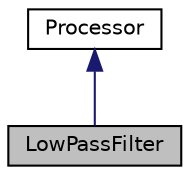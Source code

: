 digraph "LowPassFilter"
{
 // LATEX_PDF_SIZE
  edge [fontname="Helvetica",fontsize="10",labelfontname="Helvetica",labelfontsize="10"];
  node [fontname="Helvetica",fontsize="10",shape=record];
  Node1 [label="LowPassFilter",height=0.2,width=0.4,color="black", fillcolor="grey75", style="filled", fontcolor="black",tooltip=" "];
  Node2 -> Node1 [dir="back",color="midnightblue",fontsize="10",style="solid"];
  Node2 [label="Processor",height=0.2,width=0.4,color="black", fillcolor="white", style="filled",URL="$db/d9f/classProcessor.html",tooltip="A Processor parent class.  This class has a public constructor that initializes the sample...."];
}
